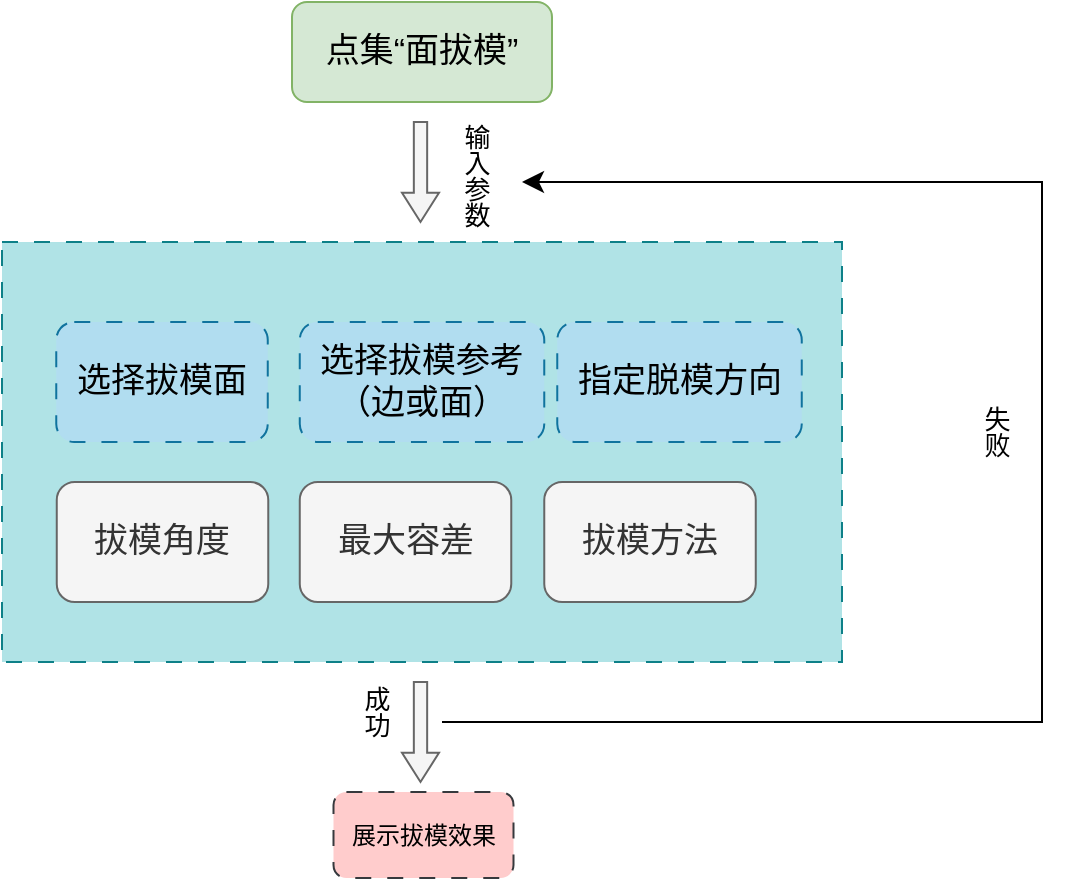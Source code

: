 <mxfile version="24.7.17">
  <diagram name="第 1 页" id="oXnixAA93GfRqGJTgy4R">
    <mxGraphModel dx="2066" dy="1141" grid="1" gridSize="10" guides="1" tooltips="1" connect="1" arrows="1" fold="1" page="1" pageScale="1" pageWidth="827" pageHeight="1169" math="0" shadow="0">
      <root>
        <mxCell id="0" />
        <mxCell id="1" parent="0" />
        <mxCell id="UMj_73BemHP42ggLhkep-1" value="&lt;span style=&quot;font-size: 17px;&quot;&gt;点集“面拔模”&lt;/span&gt;" style="rounded=1;whiteSpace=wrap;html=1;fillColor=#d5e8d4;strokeColor=#82b366;" parent="1" vertex="1">
          <mxGeometry x="415" y="30" width="130" height="50" as="geometry" />
        </mxCell>
        <mxCell id="UMj_73BemHP42ggLhkep-13" value="" style="html=1;shadow=0;dashed=0;align=center;verticalAlign=middle;shape=mxgraph.arrows2.arrow;dy=0.64;dx=14.59;direction=south;notch=0;fillColor=#f5f5f5;fontColor=#333333;strokeColor=#666666;" parent="1" vertex="1">
          <mxGeometry x="470" y="90" width="18.5" height="50" as="geometry" />
        </mxCell>
        <mxCell id="bTSMVp5NpejguRN7bof7-7" value="" style="group" parent="1" vertex="1" connectable="0">
          <mxGeometry x="270" y="150" width="420" height="210" as="geometry" />
        </mxCell>
        <mxCell id="UMj_73BemHP42ggLhkep-37" value="" style="rounded=0;whiteSpace=wrap;html=1;fillStyle=auto;dashed=1;dashPattern=8 8;fillColor=#b0e3e6;strokeColor=#0e8088;" parent="bTSMVp5NpejguRN7bof7-7" vertex="1">
          <mxGeometry width="420" height="210" as="geometry" />
        </mxCell>
        <mxCell id="bTSMVp5NpejguRN7bof7-1" value="&lt;span style=&quot;font-size: 17px;&quot;&gt;选择拔模面&lt;/span&gt;" style="rounded=1;whiteSpace=wrap;html=1;fillColor=#b1ddf0;strokeColor=#10739e;dashed=1;dashPattern=8 8;" parent="bTSMVp5NpejguRN7bof7-7" vertex="1">
          <mxGeometry x="27.13" y="40" width="105.75" height="60" as="geometry" />
        </mxCell>
        <mxCell id="bTSMVp5NpejguRN7bof7-2" value="&lt;span style=&quot;font-size: 17px;&quot;&gt;选择拔模参考（边或面）&lt;/span&gt;" style="rounded=1;whiteSpace=wrap;html=1;fillColor=#b1ddf0;strokeColor=#10739e;dashed=1;dashPattern=8 8;" parent="bTSMVp5NpejguRN7bof7-7" vertex="1">
          <mxGeometry x="148.88" y="40" width="122.25" height="60" as="geometry" />
        </mxCell>
        <mxCell id="bTSMVp5NpejguRN7bof7-3" value="&lt;span style=&quot;font-size: 17px;&quot;&gt;拔模角度&lt;/span&gt;" style="rounded=1;whiteSpace=wrap;html=1;fillColor=#f5f5f5;fontColor=#333333;strokeColor=#666666;" parent="bTSMVp5NpejguRN7bof7-7" vertex="1">
          <mxGeometry x="27.38" y="120" width="105.75" height="60" as="geometry" />
        </mxCell>
        <mxCell id="bTSMVp5NpejguRN7bof7-4" value="&lt;span style=&quot;font-size: 17px;&quot;&gt;最大容差&lt;/span&gt;" style="rounded=1;whiteSpace=wrap;html=1;fillColor=#f5f5f5;fontColor=#333333;strokeColor=#666666;" parent="bTSMVp5NpejguRN7bof7-7" vertex="1">
          <mxGeometry x="148.88" y="120" width="105.75" height="60" as="geometry" />
        </mxCell>
        <mxCell id="bTSMVp5NpejguRN7bof7-5" value="&lt;span style=&quot;font-size: 17px;&quot;&gt;拔模方法&lt;/span&gt;" style="rounded=1;whiteSpace=wrap;html=1;fillColor=#f5f5f5;fontColor=#333333;strokeColor=#666666;" parent="bTSMVp5NpejguRN7bof7-7" vertex="1">
          <mxGeometry x="271.13" y="120" width="105.75" height="60" as="geometry" />
        </mxCell>
        <mxCell id="bTSMVp5NpejguRN7bof7-6" value="&lt;span style=&quot;font-size: 17px;&quot;&gt;指定脱模方向&lt;/span&gt;" style="rounded=1;whiteSpace=wrap;html=1;fillColor=#b1ddf0;strokeColor=#10739e;dashed=1;dashPattern=8 8;" parent="bTSMVp5NpejguRN7bof7-7" vertex="1">
          <mxGeometry x="277.63" y="40" width="122.25" height="60" as="geometry" />
        </mxCell>
        <mxCell id="bTSMVp5NpejguRN7bof7-8" value="&lt;font style=&quot;font-size: 13px;&quot;&gt;输入参数&lt;/font&gt;" style="text;html=1;align=center;verticalAlign=middle;whiteSpace=wrap;rounded=0;textDirection=vertical-lr;fontSize=18;" parent="1" vertex="1">
          <mxGeometry x="490" y="80" width="30" height="74" as="geometry" />
        </mxCell>
        <mxCell id="bTSMVp5NpejguRN7bof7-9" value="" style="html=1;shadow=0;dashed=0;align=center;verticalAlign=middle;shape=mxgraph.arrows2.arrow;dy=0.64;dx=14.59;direction=south;notch=0;fillColor=#f5f5f5;fontColor=#333333;strokeColor=#666666;" parent="1" vertex="1">
          <mxGeometry x="470" y="370" width="18.5" height="50" as="geometry" />
        </mxCell>
        <mxCell id="bTSMVp5NpejguRN7bof7-10" value="展示拔模效果" style="rounded=1;whiteSpace=wrap;html=1;fillColor=#ffcccc;strokeColor=#36393d;dashed=1;dashPattern=8 8;" parent="1" vertex="1">
          <mxGeometry x="435.75" y="425" width="90" height="43" as="geometry" />
        </mxCell>
        <mxCell id="bTSMVp5NpejguRN7bof7-11" value="" style="edgeStyle=segmentEdgeStyle;endArrow=classic;html=1;curved=0;rounded=0;endSize=8;startSize=8;" parent="1" edge="1">
          <mxGeometry width="50" height="50" relative="1" as="geometry">
            <mxPoint x="490" y="390" as="sourcePoint" />
            <mxPoint x="530" y="120" as="targetPoint" />
            <Array as="points">
              <mxPoint x="790" y="390" />
              <mxPoint x="790" y="120" />
              <mxPoint x="540" y="120" />
            </Array>
          </mxGeometry>
        </mxCell>
        <mxCell id="bTSMVp5NpejguRN7bof7-13" value="&lt;font style=&quot;font-size: 13px;&quot;&gt;成功&lt;/font&gt;" style="text;html=1;align=center;verticalAlign=middle;whiteSpace=wrap;rounded=0;textDirection=vertical-lr;fontSize=18;" parent="1" vertex="1">
          <mxGeometry x="440" y="360" width="30" height="50" as="geometry" />
        </mxCell>
        <mxCell id="bTSMVp5NpejguRN7bof7-18" value="&lt;font style=&quot;font-size: 13px;&quot;&gt;失败&lt;/font&gt;" style="text;html=1;align=center;verticalAlign=middle;whiteSpace=wrap;rounded=0;textDirection=vertical-lr;fontSize=18;" parent="1" vertex="1">
          <mxGeometry x="750" y="220" width="30" height="50" as="geometry" />
        </mxCell>
      </root>
    </mxGraphModel>
  </diagram>
</mxfile>
